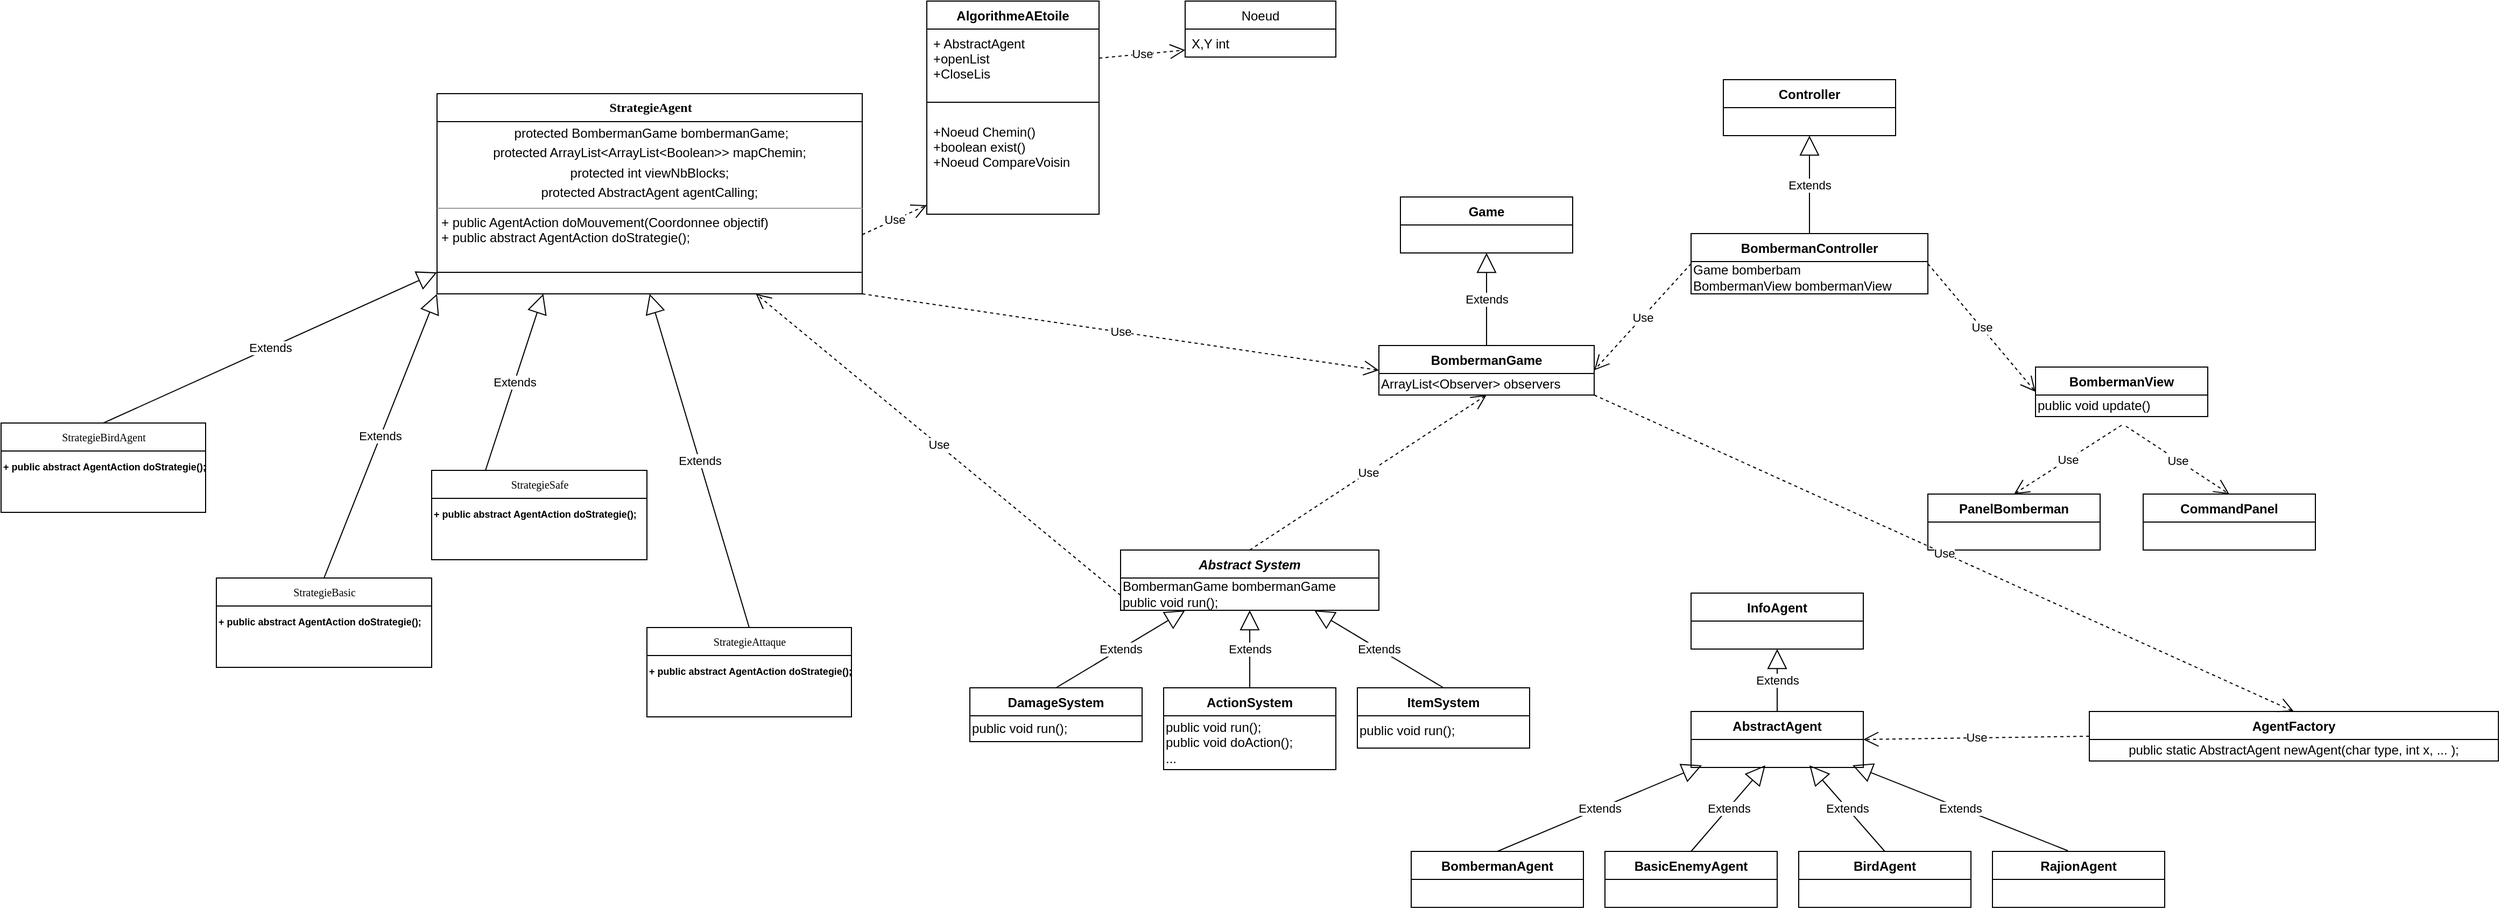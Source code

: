 <mxfile version="12.4.3" type="github" pages="1">
  <diagram name="Page-1" id="c4acf3e9-155e-7222-9cf6-157b1a14988f">
    <mxGraphModel dx="3155" dy="1975" grid="1" gridSize="10" guides="1" tooltips="1" connect="1" arrows="1" fold="1" page="1" pageScale="1" pageWidth="850" pageHeight="1100" background="#ffffff" math="0" shadow="0">
      <root>
        <mxCell id="0"/>
        <mxCell id="1" parent="0"/>
        <mxCell id="olElqUPnL_aV7rSpQFlY-1" value="Game" style="swimlane;fontStyle=1;align=center;verticalAlign=top;childLayout=stackLayout;horizontal=1;startSize=26;horizontalStack=0;resizeParent=1;resizeParentMax=0;resizeLast=0;collapsible=1;marginBottom=0;" parent="1" vertex="1">
          <mxGeometry x="-230" y="92" width="160" height="52" as="geometry"/>
        </mxCell>
        <mxCell id="olElqUPnL_aV7rSpQFlY-5" value="Controller" style="swimlane;fontStyle=1;align=center;verticalAlign=top;childLayout=stackLayout;horizontal=1;startSize=26;horizontalStack=0;resizeParent=1;resizeParentMax=0;resizeLast=0;collapsible=1;marginBottom=0;" parent="1" vertex="1">
          <mxGeometry x="70" y="-17" width="160" height="52" as="geometry"/>
        </mxCell>
        <mxCell id="olElqUPnL_aV7rSpQFlY-9" value="BombermanGame" style="swimlane;fontStyle=1;align=center;verticalAlign=top;childLayout=stackLayout;horizontal=1;startSize=26;horizontalStack=0;resizeParent=1;resizeParentMax=0;resizeLast=0;collapsible=1;marginBottom=0;" parent="1" vertex="1">
          <mxGeometry x="-250" y="230" width="200" height="46" as="geometry"/>
        </mxCell>
        <mxCell id="idmvhnOYQAjRjvhqm-f4-6" value="&lt;div align=&quot;left&quot;&gt;ArrayList&amp;lt;Observer&amp;gt; observers&lt;/div&gt;" style="text;html=1;strokeColor=none;fillColor=none;align=left;verticalAlign=middle;whiteSpace=wrap;rounded=0;" vertex="1" parent="olElqUPnL_aV7rSpQFlY-9">
          <mxGeometry y="26" width="200" height="20" as="geometry"/>
        </mxCell>
        <mxCell id="olElqUPnL_aV7rSpQFlY-19" value="Extends" style="endArrow=block;endSize=16;endFill=0;html=1;exitX=0.5;exitY=0;exitDx=0;exitDy=0;entryX=0.5;entryY=1;entryDx=0;entryDy=0;" parent="1" source="olElqUPnL_aV7rSpQFlY-9" target="olElqUPnL_aV7rSpQFlY-1" edge="1">
          <mxGeometry width="160" relative="1" as="geometry">
            <mxPoint x="-220" y="253.5" as="sourcePoint"/>
            <mxPoint x="-140" y="216" as="targetPoint"/>
          </mxGeometry>
        </mxCell>
        <mxCell id="olElqUPnL_aV7rSpQFlY-28" value="Extends" style="endArrow=block;endSize=16;endFill=0;html=1;exitX=0.5;exitY=0;exitDx=0;exitDy=0;entryX=0.5;entryY=1;entryDx=0;entryDy=0;" parent="1" source="olElqUPnL_aV7rSpQFlY-24" target="olElqUPnL_aV7rSpQFlY-5" edge="1">
          <mxGeometry width="160" relative="1" as="geometry">
            <mxPoint x="129" y="130" as="sourcePoint"/>
            <mxPoint x="129" y="50.004" as="targetPoint"/>
          </mxGeometry>
        </mxCell>
        <mxCell id="olElqUPnL_aV7rSpQFlY-34" value="AbstractAgent" style="swimlane;fontStyle=1;align=center;verticalAlign=top;childLayout=stackLayout;horizontal=1;startSize=26;horizontalStack=0;resizeParent=1;resizeParentMax=0;resizeLast=0;collapsible=1;marginBottom=0;" parent="1" vertex="1">
          <mxGeometry x="40" y="570" width="160" height="52" as="geometry"/>
        </mxCell>
        <mxCell id="olElqUPnL_aV7rSpQFlY-38" value="BirdAgent" style="swimlane;fontStyle=1;align=center;verticalAlign=top;childLayout=stackLayout;horizontal=1;startSize=26;horizontalStack=0;resizeParent=1;resizeParentMax=0;resizeLast=0;collapsible=1;marginBottom=0;" parent="1" vertex="1">
          <mxGeometry x="140" y="700" width="160" height="52" as="geometry"/>
        </mxCell>
        <mxCell id="olElqUPnL_aV7rSpQFlY-42" value="RajionAgent" style="swimlane;fontStyle=1;align=center;verticalAlign=top;childLayout=stackLayout;horizontal=1;startSize=26;horizontalStack=0;resizeParent=1;resizeParentMax=0;resizeLast=0;collapsible=1;marginBottom=0;" parent="1" vertex="1">
          <mxGeometry x="320" y="700" width="160" height="52" as="geometry"/>
        </mxCell>
        <mxCell id="olElqUPnL_aV7rSpQFlY-46" value="BasicEnemyAgent" style="swimlane;fontStyle=1;align=center;verticalAlign=top;childLayout=stackLayout;horizontal=1;startSize=26;horizontalStack=0;resizeParent=1;resizeParentMax=0;resizeLast=0;collapsible=1;marginBottom=0;" parent="1" vertex="1">
          <mxGeometry x="-40" y="700" width="160" height="52" as="geometry"/>
        </mxCell>
        <mxCell id="olElqUPnL_aV7rSpQFlY-50" value="BombermanAgent" style="swimlane;fontStyle=1;align=center;verticalAlign=top;childLayout=stackLayout;horizontal=1;startSize=26;horizontalStack=0;resizeParent=1;resizeParentMax=0;resizeLast=0;collapsible=1;marginBottom=0;" parent="1" vertex="1">
          <mxGeometry x="-220" y="700" width="160" height="52" as="geometry"/>
        </mxCell>
        <mxCell id="olElqUPnL_aV7rSpQFlY-58" value="Extends" style="endArrow=block;endSize=16;endFill=0;html=1;exitX=0.5;exitY=0;exitDx=0;exitDy=0;" parent="1" source="olElqUPnL_aV7rSpQFlY-50" edge="1">
          <mxGeometry width="160" relative="1" as="geometry">
            <mxPoint x="-160" y="690" as="sourcePoint"/>
            <mxPoint x="50" y="620" as="targetPoint"/>
          </mxGeometry>
        </mxCell>
        <mxCell id="olElqUPnL_aV7rSpQFlY-59" value="Extends" style="endArrow=block;endSize=16;endFill=0;html=1;exitX=0.5;exitY=0;exitDx=0;exitDy=0;" parent="1" source="olElqUPnL_aV7rSpQFlY-46" edge="1">
          <mxGeometry width="160" relative="1" as="geometry">
            <mxPoint x="10" y="700" as="sourcePoint"/>
            <mxPoint x="109" y="620" as="targetPoint"/>
          </mxGeometry>
        </mxCell>
        <mxCell id="olElqUPnL_aV7rSpQFlY-60" value="Extends" style="endArrow=block;endSize=16;endFill=0;html=1;exitX=0.5;exitY=0;exitDx=0;exitDy=0;" parent="1" source="olElqUPnL_aV7rSpQFlY-38" edge="1">
          <mxGeometry width="160" relative="1" as="geometry">
            <mxPoint x="140" y="710" as="sourcePoint"/>
            <mxPoint x="150" y="620" as="targetPoint"/>
          </mxGeometry>
        </mxCell>
        <mxCell id="olElqUPnL_aV7rSpQFlY-61" value="Extends" style="endArrow=block;endSize=16;endFill=0;html=1;exitX=0.438;exitY=-0.012;exitDx=0;exitDy=0;exitPerimeter=0;" parent="1" source="olElqUPnL_aV7rSpQFlY-42" edge="1">
          <mxGeometry width="160" relative="1" as="geometry">
            <mxPoint x="350" y="730" as="sourcePoint"/>
            <mxPoint x="190" y="620" as="targetPoint"/>
          </mxGeometry>
        </mxCell>
        <mxCell id="olElqUPnL_aV7rSpQFlY-66" value="BombermanView" style="swimlane;fontStyle=1;align=center;verticalAlign=top;childLayout=stackLayout;horizontal=1;startSize=26;horizontalStack=0;resizeParent=1;resizeParentMax=0;resizeLast=0;collapsible=1;marginBottom=0;" parent="1" vertex="1">
          <mxGeometry x="360" y="250" width="160" height="46" as="geometry"/>
        </mxCell>
        <mxCell id="idmvhnOYQAjRjvhqm-f4-7" value="&lt;div align=&quot;left&quot;&gt;public void update()&lt;/div&gt;" style="text;html=1;strokeColor=none;fillColor=none;align=left;verticalAlign=middle;whiteSpace=wrap;rounded=0;" vertex="1" parent="olElqUPnL_aV7rSpQFlY-66">
          <mxGeometry y="26" width="160" height="20" as="geometry"/>
        </mxCell>
        <mxCell id="olElqUPnL_aV7rSpQFlY-71" value="PanelBomberman" style="swimlane;fontStyle=1;align=center;verticalAlign=top;childLayout=stackLayout;horizontal=1;startSize=26;horizontalStack=0;resizeParent=1;resizeParentMax=0;resizeLast=0;collapsible=1;marginBottom=0;" parent="1" vertex="1">
          <mxGeometry x="260" y="368" width="160" height="52" as="geometry"/>
        </mxCell>
        <mxCell id="olElqUPnL_aV7rSpQFlY-75" value="CommandPanel" style="swimlane;fontStyle=1;align=center;verticalAlign=top;childLayout=stackLayout;horizontal=1;startSize=26;horizontalStack=0;resizeParent=1;resizeParentMax=0;resizeLast=0;collapsible=1;marginBottom=0;" parent="1" vertex="1">
          <mxGeometry x="460" y="368" width="160" height="52" as="geometry"/>
        </mxCell>
        <mxCell id="olElqUPnL_aV7rSpQFlY-79" value="Use" style="endArrow=open;endSize=12;dashed=1;html=1;entryX=0.5;entryY=0;entryDx=0;entryDy=0;exitX=0.525;exitY=1.115;exitDx=0;exitDy=0;exitPerimeter=0;" parent="1" target="olElqUPnL_aV7rSpQFlY-75" edge="1">
          <mxGeometry width="160" relative="1" as="geometry">
            <mxPoint x="444" y="304.99" as="sourcePoint"/>
            <mxPoint x="580" y="377.5" as="targetPoint"/>
          </mxGeometry>
        </mxCell>
        <mxCell id="olElqUPnL_aV7rSpQFlY-80" value="Use" style="endArrow=open;endSize=12;dashed=1;html=1;exitX=0.5;exitY=1.077;exitDx=0;exitDy=0;exitPerimeter=0;entryX=0.5;entryY=0;entryDx=0;entryDy=0;" parent="1" target="olElqUPnL_aV7rSpQFlY-71" edge="1">
          <mxGeometry width="160" relative="1" as="geometry">
            <mxPoint x="440" y="304.002" as="sourcePoint"/>
            <mxPoint x="500" y="380" as="targetPoint"/>
          </mxGeometry>
        </mxCell>
        <mxCell id="olElqUPnL_aV7rSpQFlY-82" value="Use" style="endArrow=open;endSize=12;dashed=1;html=1;exitX=0;exitY=0.5;exitDx=0;exitDy=0;entryX=1;entryY=0.5;entryDx=0;entryDy=0;" parent="1" source="olElqUPnL_aV7rSpQFlY-24" target="olElqUPnL_aV7rSpQFlY-9" edge="1">
          <mxGeometry width="160" relative="1" as="geometry">
            <mxPoint x="48.08" y="257.996" as="sourcePoint"/>
            <mxPoint x="-59.04" y="341.994" as="targetPoint"/>
          </mxGeometry>
        </mxCell>
        <mxCell id="olElqUPnL_aV7rSpQFlY-83" value="Use" style="endArrow=open;endSize=12;dashed=1;html=1;exitX=1;exitY=0.5;exitDx=0;exitDy=0;entryX=0;entryY=0.5;entryDx=0;entryDy=0;" parent="1" source="olElqUPnL_aV7rSpQFlY-24" target="olElqUPnL_aV7rSpQFlY-66" edge="1">
          <mxGeometry width="160" relative="1" as="geometry">
            <mxPoint x="213.04" y="255.994" as="sourcePoint"/>
            <mxPoint x="320" y="340" as="targetPoint"/>
          </mxGeometry>
        </mxCell>
        <mxCell id="olElqUPnL_aV7rSpQFlY-85" value="InfoAgent" style="swimlane;fontStyle=1;align=center;verticalAlign=top;childLayout=stackLayout;horizontal=1;startSize=26;horizontalStack=0;resizeParent=1;resizeParentMax=0;resizeLast=0;collapsible=1;marginBottom=0;" parent="1" vertex="1">
          <mxGeometry x="40" y="460" width="160" height="52" as="geometry"/>
        </mxCell>
        <mxCell id="olElqUPnL_aV7rSpQFlY-89" value="Extends" style="endArrow=block;endSize=16;endFill=0;html=1;exitX=0.5;exitY=0;exitDx=0;exitDy=0;entryX=0.5;entryY=1;entryDx=0;entryDy=0;" parent="1" source="olElqUPnL_aV7rSpQFlY-34" target="olElqUPnL_aV7rSpQFlY-85" edge="1">
          <mxGeometry width="160" relative="1" as="geometry">
            <mxPoint x="80" y="520" as="sourcePoint"/>
            <mxPoint x="120" y="500" as="targetPoint"/>
          </mxGeometry>
        </mxCell>
        <mxCell id="LfSwcu0L7vIEiYzTEpRB-1" value="Use" style="endArrow=open;endSize=12;dashed=1;html=1;entryX=0;entryY=0.5;entryDx=0;entryDy=0;exitX=1;exitY=1;exitDx=0;exitDy=0;" parent="1" source="wivATXwN7BjWKXYdl7Mk-1" target="olElqUPnL_aV7rSpQFlY-9" edge="1">
          <mxGeometry width="160" relative="1" as="geometry">
            <mxPoint x="-460" y="183" as="sourcePoint"/>
            <mxPoint x="-220" y="335" as="targetPoint"/>
          </mxGeometry>
        </mxCell>
        <mxCell id="sl3L9NajWKkjFewEsj5y-1" value="Abstract System" style="swimlane;fontStyle=3;align=center;verticalAlign=top;childLayout=stackLayout;horizontal=1;startSize=26;horizontalStack=0;resizeParent=1;resizeParentMax=0;resizeLast=0;collapsible=1;marginBottom=0;" parent="1" vertex="1">
          <mxGeometry x="-490" y="420" width="240" height="56" as="geometry"/>
        </mxCell>
        <mxCell id="idmvhnOYQAjRjvhqm-f4-21" value="&lt;div align=&quot;left&quot;&gt;BombermanGame bombermanGame&lt;br&gt;&lt;/div&gt;&lt;div align=&quot;left&quot;&gt;public void run();&lt;/div&gt;" style="text;html=1;align=left;verticalAlign=middle;resizable=0;points=[];;autosize=1;" vertex="1" parent="sl3L9NajWKkjFewEsj5y-1">
          <mxGeometry y="26" width="240" height="30" as="geometry"/>
        </mxCell>
        <mxCell id="sl3L9NajWKkjFewEsj5y-2" value="ActionSystem" style="swimlane;fontStyle=1;align=center;verticalAlign=top;childLayout=stackLayout;horizontal=1;startSize=26;horizontalStack=0;resizeParent=1;resizeParentMax=0;resizeLast=0;collapsible=1;marginBottom=0;" parent="1" vertex="1">
          <mxGeometry x="-450" y="548" width="160" height="76" as="geometry"/>
        </mxCell>
        <mxCell id="idmvhnOYQAjRjvhqm-f4-19" value="&lt;div align=&quot;left&quot;&gt;public void run();&lt;/div&gt;&lt;div align=&quot;left&quot;&gt;public void doAction();&lt;/div&gt;&lt;div align=&quot;left&quot;&gt;...&lt;br&gt;&lt;/div&gt;" style="text;html=1;align=left;verticalAlign=middle;resizable=0;points=[];;autosize=1;" vertex="1" parent="sl3L9NajWKkjFewEsj5y-2">
          <mxGeometry y="26" width="160" height="50" as="geometry"/>
        </mxCell>
        <mxCell id="sl3L9NajWKkjFewEsj5y-3" value="DamageSystem" style="swimlane;fontStyle=1;align=center;verticalAlign=top;childLayout=stackLayout;horizontal=1;startSize=26;horizontalStack=0;resizeParent=1;resizeParentMax=0;resizeLast=0;collapsible=1;marginBottom=0;" parent="1" vertex="1">
          <mxGeometry x="-630" y="548" width="160" height="50" as="geometry"/>
        </mxCell>
        <mxCell id="idmvhnOYQAjRjvhqm-f4-18" value="&lt;div align=&quot;left&quot;&gt;public void run();&lt;/div&gt;" style="text;html=1;strokeColor=none;fillColor=none;align=left;verticalAlign=middle;whiteSpace=wrap;rounded=0;" vertex="1" parent="sl3L9NajWKkjFewEsj5y-3">
          <mxGeometry y="26" width="160" height="24" as="geometry"/>
        </mxCell>
        <mxCell id="sl3L9NajWKkjFewEsj5y-4" value="ItemSystem" style="swimlane;fontStyle=1;align=center;verticalAlign=top;childLayout=stackLayout;horizontal=1;startSize=26;horizontalStack=0;resizeParent=1;resizeParentMax=0;resizeLast=0;collapsible=1;marginBottom=0;" parent="1" vertex="1">
          <mxGeometry x="-270" y="548" width="160" height="56" as="geometry"/>
        </mxCell>
        <mxCell id="idmvhnOYQAjRjvhqm-f4-20" value="public void run();" style="text;html=1;" vertex="1" parent="sl3L9NajWKkjFewEsj5y-4">
          <mxGeometry y="26" width="160" height="30" as="geometry"/>
        </mxCell>
        <mxCell id="sl3L9NajWKkjFewEsj5y-6" value="Extends" style="endArrow=block;endSize=16;endFill=0;html=1;exitX=0.5;exitY=0;exitDx=0;exitDy=0;entryX=0.25;entryY=1;entryDx=0;entryDy=0;" parent="1" source="sl3L9NajWKkjFewEsj5y-3" target="sl3L9NajWKkjFewEsj5y-1" edge="1">
          <mxGeometry width="160" relative="1" as="geometry">
            <mxPoint x="-570" y="548" as="sourcePoint"/>
            <mxPoint x="-530" y="420" as="targetPoint"/>
          </mxGeometry>
        </mxCell>
        <mxCell id="sl3L9NajWKkjFewEsj5y-7" value="Extends" style="endArrow=block;endSize=16;endFill=0;html=1;exitX=0.5;exitY=0;exitDx=0;exitDy=0;entryX=0.5;entryY=1;entryDx=0;entryDy=0;" parent="1" source="sl3L9NajWKkjFewEsj5y-2" target="sl3L9NajWKkjFewEsj5y-1" edge="1">
          <mxGeometry width="160" relative="1" as="geometry">
            <mxPoint x="-380.5" y="610" as="sourcePoint"/>
            <mxPoint x="-380.5" y="492" as="targetPoint"/>
          </mxGeometry>
        </mxCell>
        <mxCell id="sl3L9NajWKkjFewEsj5y-8" value="Extends" style="endArrow=block;endSize=16;endFill=0;html=1;exitX=0.5;exitY=0;exitDx=0;exitDy=0;entryX=0.75;entryY=1;entryDx=0;entryDy=0;" parent="1" source="sl3L9NajWKkjFewEsj5y-4" target="sl3L9NajWKkjFewEsj5y-1" edge="1">
          <mxGeometry width="160" relative="1" as="geometry">
            <mxPoint x="-220" y="548" as="sourcePoint"/>
            <mxPoint x="-220" y="430" as="targetPoint"/>
          </mxGeometry>
        </mxCell>
        <mxCell id="sl3L9NajWKkjFewEsj5y-10" value="Use" style="endArrow=open;endSize=12;dashed=1;html=1;entryX=0.5;entryY=1;entryDx=0;entryDy=0;exitX=0.5;exitY=0;exitDx=0;exitDy=0;" parent="1" source="sl3L9NajWKkjFewEsj5y-1" target="olElqUPnL_aV7rSpQFlY-9" edge="1">
          <mxGeometry width="160" relative="1" as="geometry">
            <mxPoint x="-320" y="380" as="sourcePoint"/>
            <mxPoint x="-160" y="419" as="targetPoint"/>
          </mxGeometry>
        </mxCell>
        <mxCell id="sl3L9NajWKkjFewEsj5y-12" value="AgentFactory" style="swimlane;fontStyle=1;align=center;verticalAlign=top;childLayout=stackLayout;horizontal=1;startSize=26;horizontalStack=0;resizeParent=1;resizeParentMax=0;resizeLast=0;collapsible=1;marginBottom=0;" parent="1" vertex="1">
          <mxGeometry x="410" y="570" width="380" height="46" as="geometry"/>
        </mxCell>
        <mxCell id="idmvhnOYQAjRjvhqm-f4-13" value="public static AbstractAgent newAgent(char type, int x, ... );" style="text;html=1;strokeColor=none;fillColor=none;align=center;verticalAlign=middle;whiteSpace=wrap;rounded=0;" vertex="1" parent="sl3L9NajWKkjFewEsj5y-12">
          <mxGeometry y="26" width="380" height="20" as="geometry"/>
        </mxCell>
        <mxCell id="sl3L9NajWKkjFewEsj5y-13" value="Use" style="endArrow=open;endSize=12;dashed=1;html=1;exitX=0;exitY=0.5;exitDx=0;exitDy=0;entryX=1;entryY=0.5;entryDx=0;entryDy=0;" parent="1" source="sl3L9NajWKkjFewEsj5y-12" target="olElqUPnL_aV7rSpQFlY-34" edge="1">
          <mxGeometry width="160" relative="1" as="geometry">
            <mxPoint x="260" y="472" as="sourcePoint"/>
            <mxPoint x="380" y="402" as="targetPoint"/>
          </mxGeometry>
        </mxCell>
        <mxCell id="olElqUPnL_aV7rSpQFlY-24" value="BombermanController" style="swimlane;fontStyle=1;align=center;verticalAlign=top;childLayout=stackLayout;horizontal=1;startSize=26;horizontalStack=0;resizeParent=1;resizeParentMax=0;resizeLast=0;collapsible=1;marginBottom=0;" parent="1" vertex="1">
          <mxGeometry x="40" y="126" width="220" height="56" as="geometry"/>
        </mxCell>
        <mxCell id="idmvhnOYQAjRjvhqm-f4-8" value="&lt;div align=&quot;left&quot;&gt;Game bomberbam&lt;/div&gt;&lt;div align=&quot;left&quot;&gt;BombermanView bombermanView&lt;br&gt;&lt;/div&gt;" style="text;html=1;strokeColor=none;fillColor=none;align=left;verticalAlign=middle;whiteSpace=wrap;rounded=0;" vertex="1" parent="olElqUPnL_aV7rSpQFlY-24">
          <mxGeometry y="26" width="220" height="30" as="geometry"/>
        </mxCell>
        <mxCell id="sl3L9NajWKkjFewEsj5y-15" value="Use" style="endArrow=open;endSize=12;dashed=1;html=1;entryX=0.5;entryY=0;entryDx=0;entryDy=0;exitX=1;exitY=1;exitDx=0;exitDy=0;" parent="1" source="olElqUPnL_aV7rSpQFlY-9" target="sl3L9NajWKkjFewEsj5y-12" edge="1">
          <mxGeometry width="160" relative="1" as="geometry">
            <mxPoint x="-60" y="320" as="sourcePoint"/>
            <mxPoint x="150" y="413" as="targetPoint"/>
          </mxGeometry>
        </mxCell>
        <mxCell id="wivATXwN7BjWKXYdl7Mk-1" value="&lt;font style=&quot;vertical-align: inherit&quot;&gt;&lt;font style=&quot;vertical-align: inherit ; font-size: 12px&quot;&gt;&lt;b&gt;StrategieAgent&lt;/b&gt;&lt;/font&gt;&lt;/font&gt;" style="swimlane;html=1;fontStyle=0;childLayout=stackLayout;horizontal=1;startSize=26;fillColor=none;horizontalStack=0;resizeParent=1;resizeLast=0;collapsible=1;marginBottom=0;swimlaneFillColor=#ffffff;rounded=0;shadow=0;comic=0;labelBackgroundColor=none;strokeWidth=1;fontFamily=Verdana;fontSize=10;align=center;" parent="1" vertex="1">
          <mxGeometry x="-1125" y="-4.0" width="395" height="186" as="geometry"/>
        </mxCell>
        <mxCell id="wivATXwN7BjWKXYdl7Mk-2" value="&lt;p style=&quot;margin: 0px ; margin-top: 4px ; text-align: center&quot;&gt;&lt;span&gt;&amp;nbsp;protected BombermanGame bombermanGame;&lt;/span&gt;&lt;/p&gt;&lt;p style=&quot;margin: 0px ; margin-top: 4px ; text-align: center&quot;&gt;&lt;span style=&quot;text-align: left&quot;&gt;protected ArrayList&amp;lt;ArrayList&amp;lt;Boolean&amp;gt;&amp;gt; mapChemin;&lt;/span&gt;&lt;/p&gt;&lt;p style=&quot;margin: 0px ; margin-top: 4px ; text-align: center&quot;&gt;&lt;span style=&quot;text-align: left&quot;&gt;protected int viewNbBlocks;&lt;/span&gt;&lt;/p&gt;&lt;p style=&quot;margin: 0px ; margin-top: 4px ; text-align: center&quot;&gt;&lt;span style=&quot;text-align: left&quot;&gt;protected AbstractAgent agentCalling;&lt;/span&gt;&lt;/p&gt;&lt;hr size=&quot;1&quot;&gt;&lt;p style=&quot;margin: 0px ; margin-left: 4px&quot;&gt;+ public AgentAction doMouvement(Coordonnee objectif)&lt;br&gt;+&amp;nbsp;public abstract AgentAction doStrategie();&lt;/p&gt;" style="verticalAlign=top;align=left;overflow=fill;fontSize=12;fontFamily=Helvetica;html=1;rounded=0;shadow=0;comic=0;labelBackgroundColor=none;strokeWidth=1" parent="wivATXwN7BjWKXYdl7Mk-1" vertex="1">
          <mxGeometry y="26" width="395" height="140" as="geometry"/>
        </mxCell>
        <mxCell id="wivATXwN7BjWKXYdl7Mk-3" value="StrategieBasic" style="swimlane;html=1;fontStyle=0;childLayout=stackLayout;horizontal=1;startSize=26;fillColor=none;horizontalStack=0;resizeParent=1;resizeLast=0;collapsible=1;marginBottom=0;swimlaneFillColor=#ffffff;rounded=0;shadow=0;comic=0;labelBackgroundColor=none;strokeWidth=1;fontFamily=Verdana;fontSize=10;align=center;" parent="1" vertex="1">
          <mxGeometry x="-1330" y="446" width="200" height="83" as="geometry"/>
        </mxCell>
        <mxCell id="wivATXwN7BjWKXYdl7Mk-4" value="&lt;b style=&quot;font-size: 9px&quot;&gt;+&amp;nbsp;public abstract AgentAction doStrategie();&lt;/b&gt;" style="text;html=1;" parent="wivATXwN7BjWKXYdl7Mk-3" vertex="1">
          <mxGeometry y="26" width="200" height="54" as="geometry"/>
        </mxCell>
        <mxCell id="wivATXwN7BjWKXYdl7Mk-5" value="StrategieSafe" style="swimlane;html=1;fontStyle=0;childLayout=stackLayout;horizontal=1;startSize=26;fillColor=none;horizontalStack=0;resizeParent=1;resizeLast=0;collapsible=1;marginBottom=0;swimlaneFillColor=#ffffff;rounded=0;shadow=0;comic=0;labelBackgroundColor=none;strokeWidth=1;fontFamily=Verdana;fontSize=10;align=center;" parent="1" vertex="1">
          <mxGeometry x="-1130" y="346" width="200" height="83" as="geometry"/>
        </mxCell>
        <mxCell id="wivATXwN7BjWKXYdl7Mk-6" value="&lt;b style=&quot;font-size: 9px&quot;&gt;+&amp;nbsp;public abstract AgentAction doStrategie();&lt;/b&gt;" style="text;html=1;" parent="wivATXwN7BjWKXYdl7Mk-5" vertex="1">
          <mxGeometry y="26" width="200" height="54" as="geometry"/>
        </mxCell>
        <mxCell id="wivATXwN7BjWKXYdl7Mk-7" value="StrategieAttaque" style="swimlane;html=1;fontStyle=0;childLayout=stackLayout;horizontal=1;startSize=26;fillColor=none;horizontalStack=0;resizeParent=1;resizeLast=0;collapsible=1;marginBottom=0;swimlaneFillColor=#ffffff;rounded=0;shadow=0;comic=0;labelBackgroundColor=none;strokeWidth=1;fontFamily=Verdana;fontSize=10;align=center;" parent="1" vertex="1">
          <mxGeometry x="-930" y="492" width="190" height="83" as="geometry"/>
        </mxCell>
        <mxCell id="wivATXwN7BjWKXYdl7Mk-8" value="&lt;b style=&quot;font-size: 9px&quot;&gt;+&amp;nbsp;public abstract AgentAction doStrategie();&lt;/b&gt;" style="text;html=1;" parent="wivATXwN7BjWKXYdl7Mk-7" vertex="1">
          <mxGeometry y="26" width="190" height="54" as="geometry"/>
        </mxCell>
        <mxCell id="wivATXwN7BjWKXYdl7Mk-11" value="Extends" style="endArrow=block;endSize=16;endFill=0;html=1;exitX=0.5;exitY=0;exitDx=0;exitDy=0;entryX=0;entryY=1;entryDx=0;entryDy=0;" parent="1" source="wivATXwN7BjWKXYdl7Mk-28" target="wivATXwN7BjWKXYdl7Mk-2" edge="1">
          <mxGeometry width="160" relative="1" as="geometry">
            <mxPoint x="-1395" y="286" as="sourcePoint"/>
            <mxPoint x="-1300" y="386" as="targetPoint"/>
          </mxGeometry>
        </mxCell>
        <mxCell id="wivATXwN7BjWKXYdl7Mk-13" value="Extends" style="endArrow=block;endSize=16;endFill=0;html=1;exitX=0.5;exitY=0;exitDx=0;exitDy=0;entryX=0;entryY=1;entryDx=0;entryDy=0;" parent="1" source="wivATXwN7BjWKXYdl7Mk-3" target="wivATXwN7BjWKXYdl7Mk-1" edge="1">
          <mxGeometry width="160" relative="1" as="geometry">
            <mxPoint x="-1370" y="296" as="sourcePoint"/>
            <mxPoint x="-1130" y="186.0" as="targetPoint"/>
          </mxGeometry>
        </mxCell>
        <mxCell id="wivATXwN7BjWKXYdl7Mk-14" value="Extends" style="endArrow=block;endSize=16;endFill=0;html=1;exitX=0.25;exitY=0;exitDx=0;exitDy=0;entryX=0.25;entryY=1;entryDx=0;entryDy=0;" parent="1" source="wivATXwN7BjWKXYdl7Mk-5" target="wivATXwN7BjWKXYdl7Mk-1" edge="1">
          <mxGeometry width="160" relative="1" as="geometry">
            <mxPoint x="-1200" y="296" as="sourcePoint"/>
            <mxPoint x="-1115" y="192.0" as="targetPoint"/>
          </mxGeometry>
        </mxCell>
        <mxCell id="wivATXwN7BjWKXYdl7Mk-15" value="Extends" style="endArrow=block;endSize=16;endFill=0;html=1;exitX=0.5;exitY=0;exitDx=0;exitDy=0;entryX=0.5;entryY=1;entryDx=0;entryDy=0;" parent="1" source="wivATXwN7BjWKXYdl7Mk-7" target="wivATXwN7BjWKXYdl7Mk-1" edge="1">
          <mxGeometry width="160" relative="1" as="geometry">
            <mxPoint x="-1070" y="296" as="sourcePoint"/>
            <mxPoint x="-1016.25" y="192.0" as="targetPoint"/>
          </mxGeometry>
        </mxCell>
        <mxCell id="wivATXwN7BjWKXYdl7Mk-16" value="AlgorithmeAEtoile" style="swimlane;fontStyle=1;align=center;verticalAlign=top;childLayout=stackLayout;horizontal=1;startSize=26;horizontalStack=0;resizeParent=1;resizeParentMax=0;resizeLast=0;collapsible=1;marginBottom=0;" parent="1" vertex="1">
          <mxGeometry x="-670" y="-90.0" width="160" height="198" as="geometry"/>
        </mxCell>
        <mxCell id="wivATXwN7BjWKXYdl7Mk-17" value="+ AbstractAgent&#xa;+openList&#xa;+CloseLis" style="text;strokeColor=none;fillColor=none;align=left;verticalAlign=top;spacingLeft=4;spacingRight=4;overflow=hidden;rotatable=0;points=[[0,0.5],[1,0.5]];portConstraint=eastwest;" parent="wivATXwN7BjWKXYdl7Mk-16" vertex="1">
          <mxGeometry y="26" width="160" height="54" as="geometry"/>
        </mxCell>
        <mxCell id="wivATXwN7BjWKXYdl7Mk-18" value="" style="line;strokeWidth=1;fillColor=none;align=left;verticalAlign=middle;spacingTop=-1;spacingLeft=3;spacingRight=3;rotatable=0;labelPosition=right;points=[];portConstraint=eastwest;" parent="wivATXwN7BjWKXYdl7Mk-16" vertex="1">
          <mxGeometry y="80" width="160" height="28" as="geometry"/>
        </mxCell>
        <mxCell id="wivATXwN7BjWKXYdl7Mk-19" value="+Noeud Chemin()&#xa;+boolean exist()&#xa;+Noeud CompareVoisin" style="text;strokeColor=none;fillColor=none;align=left;verticalAlign=top;spacingLeft=4;spacingRight=4;overflow=hidden;rotatable=0;points=[[0,0.5],[1,0.5]];portConstraint=eastwest;" parent="wivATXwN7BjWKXYdl7Mk-16" vertex="1">
          <mxGeometry y="108" width="160" height="90" as="geometry"/>
        </mxCell>
        <mxCell id="wivATXwN7BjWKXYdl7Mk-20" value="Use" style="endArrow=open;endSize=12;dashed=1;html=1;exitX=1;exitY=0.75;exitDx=0;exitDy=0;" parent="1" source="wivATXwN7BjWKXYdl7Mk-2" target="wivATXwN7BjWKXYdl7Mk-19" edge="1">
          <mxGeometry width="160" relative="1" as="geometry">
            <mxPoint x="-1490" y="546" as="sourcePoint"/>
            <mxPoint x="-1330" y="546" as="targetPoint"/>
          </mxGeometry>
        </mxCell>
        <mxCell id="wivATXwN7BjWKXYdl7Mk-21" value="Noeud" style="swimlane;fontStyle=0;childLayout=stackLayout;horizontal=1;startSize=26;fillColor=none;horizontalStack=0;resizeParent=1;resizeParentMax=0;resizeLast=0;collapsible=1;marginBottom=0;" parent="1" vertex="1">
          <mxGeometry x="-430" y="-90.0" width="140" height="52" as="geometry"/>
        </mxCell>
        <mxCell id="wivATXwN7BjWKXYdl7Mk-22" value="X,Y int" style="text;strokeColor=none;fillColor=none;align=left;verticalAlign=top;spacingLeft=4;spacingRight=4;overflow=hidden;rotatable=0;points=[[0,0.5],[1,0.5]];portConstraint=eastwest;" parent="wivATXwN7BjWKXYdl7Mk-21" vertex="1">
          <mxGeometry y="26" width="140" height="26" as="geometry"/>
        </mxCell>
        <mxCell id="wivATXwN7BjWKXYdl7Mk-23" value="Use" style="endArrow=open;endSize=12;dashed=1;html=1;exitX=1;exitY=0.5;exitDx=0;exitDy=0;" parent="1" source="wivATXwN7BjWKXYdl7Mk-17" target="wivATXwN7BjWKXYdl7Mk-22" edge="1">
          <mxGeometry width="160" relative="1" as="geometry">
            <mxPoint x="-1490" y="546" as="sourcePoint"/>
            <mxPoint x="-430" y="-24.0" as="targetPoint"/>
          </mxGeometry>
        </mxCell>
        <mxCell id="wivATXwN7BjWKXYdl7Mk-24" value="Use" style="endArrow=open;endSize=12;dashed=1;html=1;exitX=0;exitY=0.75;exitDx=0;exitDy=0;entryX=0.75;entryY=1;entryDx=0;entryDy=0;" parent="1" source="sl3L9NajWKkjFewEsj5y-1" target="wivATXwN7BjWKXYdl7Mk-1" edge="1">
          <mxGeometry width="160" relative="1" as="geometry">
            <mxPoint x="-700" y="418.57" as="sourcePoint"/>
            <mxPoint x="-880" y="180" as="targetPoint"/>
          </mxGeometry>
        </mxCell>
        <mxCell id="wivATXwN7BjWKXYdl7Mk-28" value="StrategieBirdAgent" style="swimlane;html=1;fontStyle=0;childLayout=stackLayout;horizontal=1;startSize=26;fillColor=none;horizontalStack=0;resizeParent=1;resizeLast=0;collapsible=1;marginBottom=0;swimlaneFillColor=#ffffff;rounded=0;shadow=0;comic=0;labelBackgroundColor=none;strokeWidth=1;fontFamily=Verdana;fontSize=10;align=center;" parent="1" vertex="1">
          <mxGeometry x="-1530" y="302" width="190" height="83" as="geometry"/>
        </mxCell>
        <mxCell id="wivATXwN7BjWKXYdl7Mk-29" value="&lt;b style=&quot;font-size: 9px&quot;&gt;+&amp;nbsp;public abstract AgentAction doStrategie();&lt;/b&gt;" style="text;html=1;" parent="wivATXwN7BjWKXYdl7Mk-28" vertex="1">
          <mxGeometry y="26" width="190" height="54" as="geometry"/>
        </mxCell>
      </root>
    </mxGraphModel>
  </diagram>
</mxfile>
